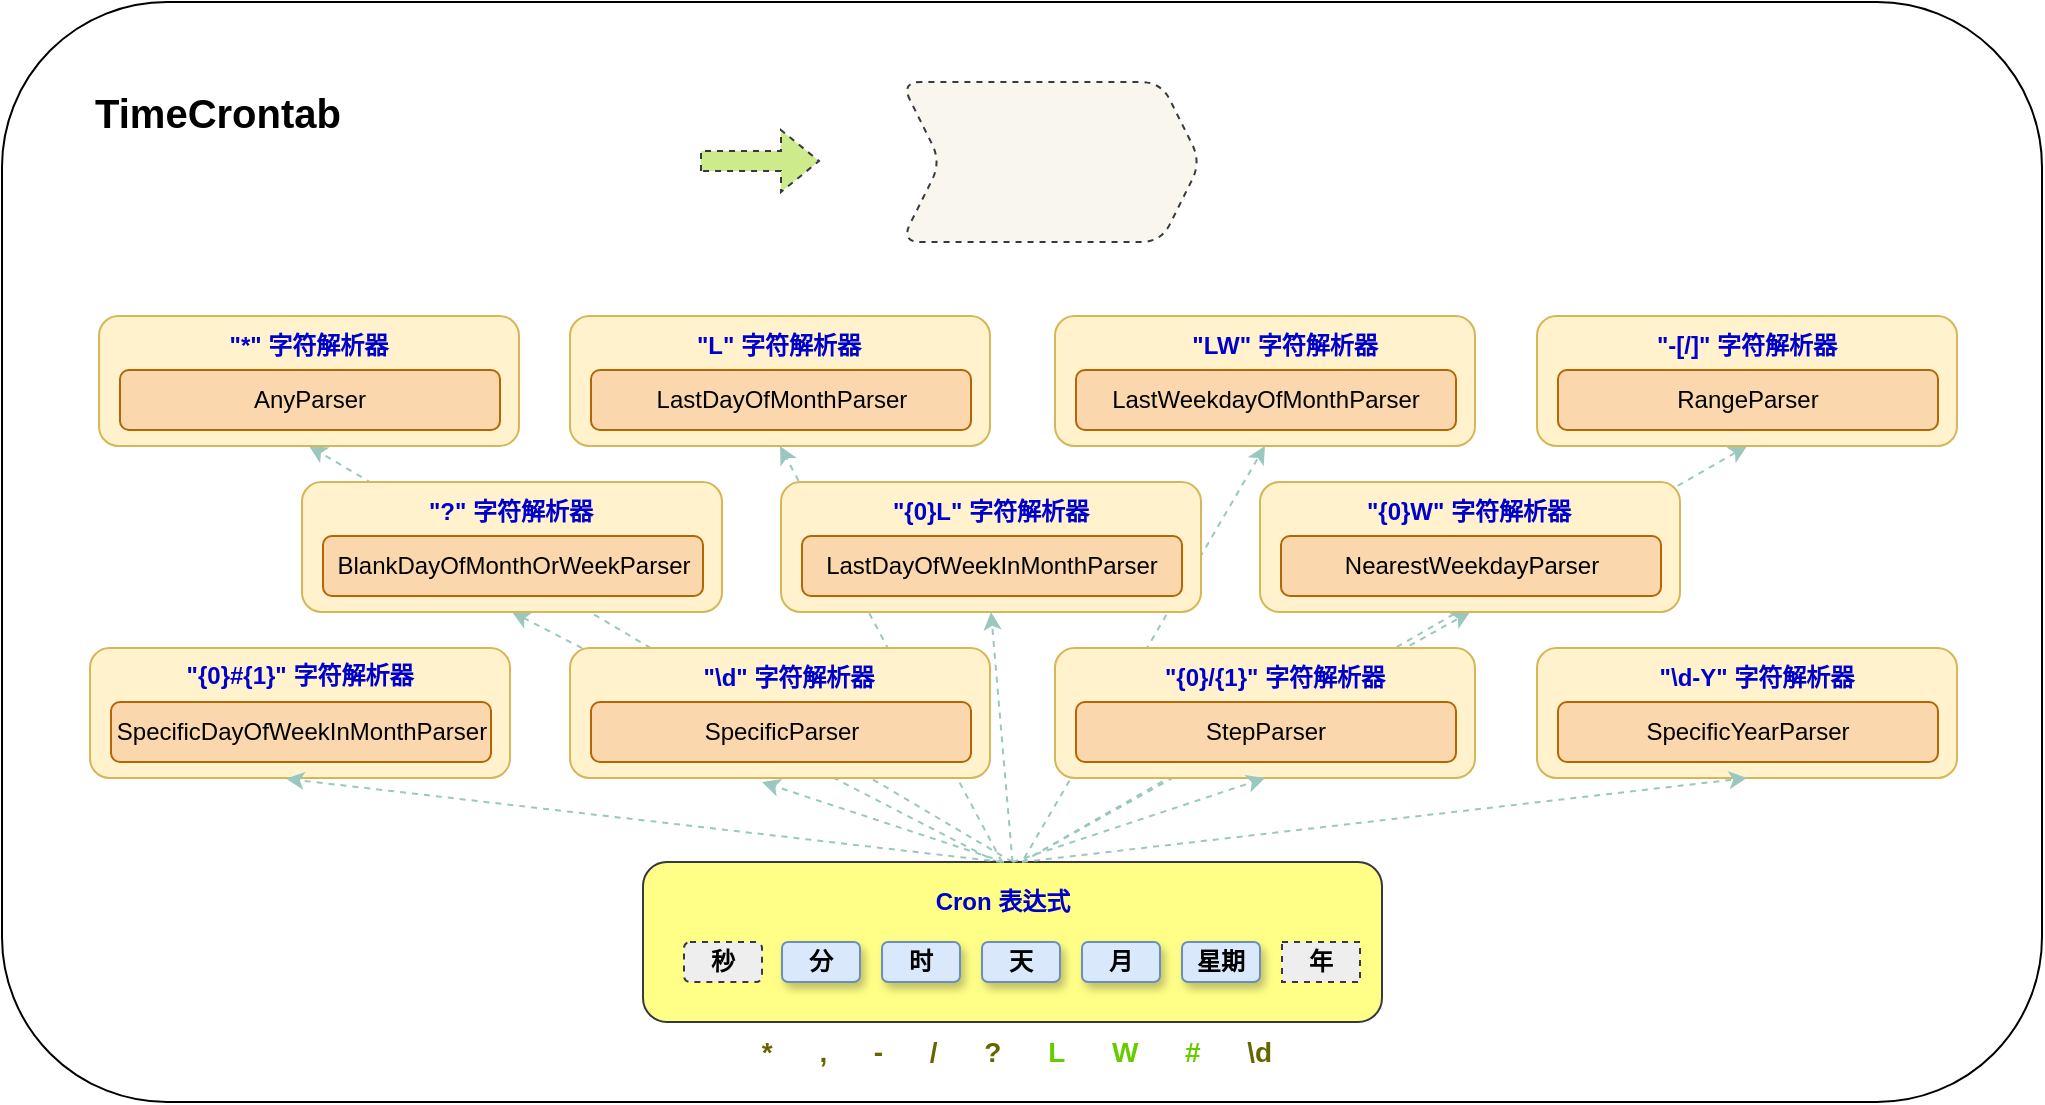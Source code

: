 <mxfile version="15.6.5" type="device"><diagram id="WkeWRNO0_8-4DGBAKRoH" name="第 1 页"><mxGraphModel dx="1038" dy="1786" grid="1" gridSize="10" guides="1" tooltips="1" connect="1" arrows="1" fold="1" page="1" pageScale="1" pageWidth="827" pageHeight="1169" math="0" shadow="0"><root><mxCell id="0"/><mxCell id="1" parent="0"/><mxCell id="8vwS0P_EyHgajMrRZs6i-3" value="" style="whiteSpace=wrap;html=1;rounded=1;shadow=0;glass=0;labelBackgroundColor=none;labelBorderColor=none;sketch=0;fontSize=14;fontColor=#66CC00;strokeColor=default;fillColor=default;" vertex="1" parent="1"><mxGeometry x="100" y="-570" width="1020" height="550" as="geometry"/></mxCell><mxCell id="oyyRcJvMBh7io7JTii5K-37" value="" style="shape=step;perimeter=stepPerimeter;whiteSpace=wrap;html=1;fixedSize=1;rounded=1;shadow=0;dashed=1;fillColor=#f9f7ed;strokeColor=#36393d;fontColor=default;" parent="1" vertex="1"><mxGeometry x="549.5" y="-530" width="150" height="80" as="geometry"/></mxCell><mxCell id="oyyRcJvMBh7io7JTii5K-19" value="" style="endArrow=classic;html=1;rounded=0;dashed=1;entryX=0.5;entryY=1;entryDx=0;entryDy=0;strokeColor=#9AC7BF;" parent="1" target="bQTGmraBkOQblV_vZFuV-48" edge="1"><mxGeometry width="50" height="50" relative="1" as="geometry"><mxPoint x="610" y="-140" as="sourcePoint"/><mxPoint x="640" y="-280" as="targetPoint"/></mxGeometry></mxCell><mxCell id="oyyRcJvMBh7io7JTii5K-18" value="" style="endArrow=classic;html=1;rounded=0;dashed=1;exitX=0.568;exitY=-0.056;exitDx=0;exitDy=0;exitPerimeter=0;entryX=0.5;entryY=1;entryDx=0;entryDy=0;strokeColor=#9AC7BF;" parent="1" source="oyyRcJvMBh7io7JTii5K-3" target="bQTGmraBkOQblV_vZFuV-42" edge="1"><mxGeometry width="50" height="50" relative="1" as="geometry"><mxPoint x="590" y="-230" as="sourcePoint"/><mxPoint x="640" y="-280" as="targetPoint"/></mxGeometry></mxCell><mxCell id="oyyRcJvMBh7io7JTii5K-17" value="" style="endArrow=classic;html=1;rounded=0;dashed=1;entryX=0.5;entryY=1;entryDx=0;entryDy=0;strokeColor=#9AC7BF;" parent="1" target="bQTGmraBkOQblV_vZFuV-36" edge="1"><mxGeometry width="50" height="50" relative="1" as="geometry"><mxPoint x="600" y="-140" as="sourcePoint"/><mxPoint x="640" y="-280" as="targetPoint"/></mxGeometry></mxCell><mxCell id="oyyRcJvMBh7io7JTii5K-16" value="" style="endArrow=classic;html=1;rounded=0;dashed=1;exitX=0.5;exitY=0;exitDx=0;exitDy=0;entryX=0.5;entryY=1;entryDx=0;entryDy=0;strokeColor=#9AC7BF;" parent="1" source="bQTGmraBkOQblV_vZFuV-9" target="bQTGmraBkOQblV_vZFuV-30" edge="1"><mxGeometry width="50" height="50" relative="1" as="geometry"><mxPoint x="510" y="-230" as="sourcePoint"/><mxPoint x="560" y="-280" as="targetPoint"/></mxGeometry></mxCell><mxCell id="oyyRcJvMBh7io7JTii5K-15" value="" style="endArrow=classic;html=1;rounded=0;dashed=1;entryX=0.5;entryY=1;entryDx=0;entryDy=0;strokeColor=#9AC7BF;" parent="1" target="bQTGmraBkOQblV_vZFuV-45" edge="1"><mxGeometry width="50" height="50" relative="1" as="geometry"><mxPoint x="610" y="-140" as="sourcePoint"/><mxPoint x="630" y="-280" as="targetPoint"/></mxGeometry></mxCell><mxCell id="oyyRcJvMBh7io7JTii5K-14" value="" style="endArrow=classic;html=1;rounded=0;dashed=1;exitX=0.526;exitY=-0.233;exitDx=0;exitDy=0;exitPerimeter=0;strokeColor=#9AC7BF;entryX=0.5;entryY=1;entryDx=0;entryDy=0;" parent="1" edge="1" target="bQTGmraBkOQblV_vZFuV-27"><mxGeometry width="50" height="50" relative="1" as="geometry"><mxPoint x="603.386" y="-136.99" as="sourcePoint"/><mxPoint x="360" y="-250" as="targetPoint"/></mxGeometry></mxCell><mxCell id="bQTGmraBkOQblV_vZFuV-9" value="" style="rounded=1;whiteSpace=wrap;html=1;fillColor=#ffff88;strokeColor=#36393d;" parent="1" vertex="1"><mxGeometry x="420.5" y="-140" width="369.5" height="80" as="geometry"/></mxCell><mxCell id="bQTGmraBkOQblV_vZFuV-1" value="秒" style="rounded=1;whiteSpace=wrap;html=1;dashed=1;fillColor=#eeeeee;strokeColor=#36393d;fontStyle=1" parent="1" vertex="1"><mxGeometry x="441" y="-100" width="39" height="20" as="geometry"/></mxCell><mxCell id="bQTGmraBkOQblV_vZFuV-2" value="分" style="rounded=1;whiteSpace=wrap;html=1;fillColor=#dae8fc;strokeColor=#6c8ebf;shadow=1;fontStyle=1" parent="1" vertex="1"><mxGeometry x="490" y="-100" width="39" height="20" as="geometry"/></mxCell><mxCell id="bQTGmraBkOQblV_vZFuV-3" value="时" style="rounded=1;whiteSpace=wrap;html=1;fillColor=#dae8fc;strokeColor=#6c8ebf;shadow=1;fontStyle=1" parent="1" vertex="1"><mxGeometry x="540" y="-100" width="39" height="20" as="geometry"/></mxCell><mxCell id="bQTGmraBkOQblV_vZFuV-4" value="天" style="rounded=1;whiteSpace=wrap;html=1;fillColor=#dae8fc;strokeColor=#6c8ebf;shadow=1;fontStyle=1" parent="1" vertex="1"><mxGeometry x="590" y="-100" width="39" height="20" as="geometry"/></mxCell><mxCell id="bQTGmraBkOQblV_vZFuV-6" value="月" style="rounded=1;whiteSpace=wrap;html=1;fillColor=#dae8fc;strokeColor=#6c8ebf;shadow=1;fontStyle=1" parent="1" vertex="1"><mxGeometry x="640" y="-100" width="39" height="20" as="geometry"/></mxCell><mxCell id="bQTGmraBkOQblV_vZFuV-7" value="星期" style="rounded=1;whiteSpace=wrap;html=1;fillColor=#dae8fc;strokeColor=#6c8ebf;shadow=1;fontStyle=1" parent="1" vertex="1"><mxGeometry x="690" y="-100" width="39" height="20" as="geometry"/></mxCell><mxCell id="bQTGmraBkOQblV_vZFuV-8" value="年" style="rounded=0;whiteSpace=wrap;html=1;dashed=1;fillColor=#eeeeee;strokeColor=#36393d;fontStyle=1" parent="1" vertex="1"><mxGeometry x="740" y="-100" width="39" height="20" as="geometry"/></mxCell><mxCell id="bQTGmraBkOQblV_vZFuV-27" value="" style="rounded=1;whiteSpace=wrap;html=1;fillColor=#fff2cc;strokeColor=#d6b656;" parent="1" vertex="1"><mxGeometry x="250" y="-330" width="210" height="65" as="geometry"/></mxCell><mxCell id="bQTGmraBkOQblV_vZFuV-28" value="&quot;?&quot; 字符解析器" style="text;html=1;strokeColor=none;fillColor=none;align=center;verticalAlign=middle;whiteSpace=wrap;rounded=0;fontStyle=1;fontColor=#0000CC;" parent="1" vertex="1"><mxGeometry x="309" y="-330" width="91" height="30" as="geometry"/></mxCell><mxCell id="bQTGmraBkOQblV_vZFuV-29" value="BlankDayOfMonthOrWeekParser" style="rounded=1;whiteSpace=wrap;html=1;fillColor=#fad7ac;strokeColor=#b46504;" parent="1" vertex="1"><mxGeometry x="260.5" y="-303" width="190" height="30" as="geometry"/></mxCell><mxCell id="bQTGmraBkOQblV_vZFuV-30" value="" style="rounded=1;whiteSpace=wrap;html=1;fillColor=#fff2cc;strokeColor=#d6b656;" parent="1" vertex="1"><mxGeometry x="148.5" y="-413" width="210" height="65" as="geometry"/></mxCell><mxCell id="bQTGmraBkOQblV_vZFuV-31" value="&quot;*&quot; 字符解析器" style="text;html=1;strokeColor=none;fillColor=none;align=center;verticalAlign=middle;whiteSpace=wrap;rounded=0;fontStyle=1;fontColor=#0000CC;" parent="1" vertex="1"><mxGeometry x="207.5" y="-413" width="91" height="30" as="geometry"/></mxCell><mxCell id="bQTGmraBkOQblV_vZFuV-32" value="AnyParser" style="rounded=1;whiteSpace=wrap;html=1;fillColor=#fad7ac;strokeColor=#b46504;" parent="1" vertex="1"><mxGeometry x="159" y="-386" width="190" height="30" as="geometry"/></mxCell><mxCell id="bQTGmraBkOQblV_vZFuV-36" value="" style="rounded=1;whiteSpace=wrap;html=1;fillColor=#fff2cc;strokeColor=#d6b656;" parent="1" vertex="1"><mxGeometry x="384" y="-413" width="210" height="65" as="geometry"/></mxCell><mxCell id="bQTGmraBkOQblV_vZFuV-37" value="&quot;L&quot; 字符解析器" style="text;html=1;strokeColor=none;fillColor=none;align=center;verticalAlign=middle;whiteSpace=wrap;rounded=0;fontStyle=1;fontColor=#0000CC;" parent="1" vertex="1"><mxGeometry x="443" y="-413" width="91" height="30" as="geometry"/></mxCell><mxCell id="bQTGmraBkOQblV_vZFuV-38" value="LastDayOfMonthParser" style="rounded=1;whiteSpace=wrap;html=1;fillColor=#fad7ac;strokeColor=#b46504;" parent="1" vertex="1"><mxGeometry x="394.5" y="-386" width="190" height="30" as="geometry"/></mxCell><mxCell id="bQTGmraBkOQblV_vZFuV-39" value="" style="rounded=1;whiteSpace=wrap;html=1;fillColor=#fff2cc;strokeColor=#d6b656;" parent="1" vertex="1"><mxGeometry x="489.5" y="-330" width="210" height="65" as="geometry"/></mxCell><mxCell id="bQTGmraBkOQblV_vZFuV-40" value="&quot;{0}L&quot; 字符解析器" style="text;html=1;strokeColor=none;fillColor=none;align=center;verticalAlign=middle;whiteSpace=wrap;rounded=0;fontStyle=1;fontColor=#0000CC;" parent="1" vertex="1"><mxGeometry x="538.5" y="-330" width="111" height="30" as="geometry"/></mxCell><mxCell id="bQTGmraBkOQblV_vZFuV-41" value="LastDayOfWeekInMonthParser" style="rounded=1;whiteSpace=wrap;html=1;fillColor=#fad7ac;strokeColor=#b46504;" parent="1" vertex="1"><mxGeometry x="500" y="-303" width="190" height="30" as="geometry"/></mxCell><mxCell id="bQTGmraBkOQblV_vZFuV-42" value="" style="rounded=1;whiteSpace=wrap;html=1;fillColor=#fff2cc;strokeColor=#d6b656;" parent="1" vertex="1"><mxGeometry x="626.5" y="-413" width="210" height="65" as="geometry"/></mxCell><mxCell id="bQTGmraBkOQblV_vZFuV-44" value="LastWeekdayOfMonthParser" style="rounded=1;whiteSpace=wrap;html=1;fillColor=#fad7ac;strokeColor=#b46504;" parent="1" vertex="1"><mxGeometry x="637" y="-386" width="190" height="30" as="geometry"/></mxCell><mxCell id="bQTGmraBkOQblV_vZFuV-45" value="" style="rounded=1;whiteSpace=wrap;html=1;fillColor=#fff2cc;strokeColor=#d6b656;" parent="1" vertex="1"><mxGeometry x="729" y="-330" width="210" height="65" as="geometry"/></mxCell><mxCell id="bQTGmraBkOQblV_vZFuV-46" value="&quot;{0}W&quot; 字符解析器" style="text;html=1;strokeColor=none;fillColor=none;align=center;verticalAlign=middle;whiteSpace=wrap;rounded=0;fontStyle=1;fontColor=#0000CC;" parent="1" vertex="1"><mxGeometry x="778" y="-330" width="111" height="30" as="geometry"/></mxCell><mxCell id="bQTGmraBkOQblV_vZFuV-47" value="NearestWeekdayParser" style="rounded=1;whiteSpace=wrap;html=1;fillColor=#fad7ac;strokeColor=#b46504;" parent="1" vertex="1"><mxGeometry x="739.5" y="-303" width="190" height="30" as="geometry"/></mxCell><mxCell id="bQTGmraBkOQblV_vZFuV-48" value="" style="rounded=1;whiteSpace=wrap;html=1;fillColor=#fff2cc;strokeColor=#d6b656;" parent="1" vertex="1"><mxGeometry x="867.5" y="-413" width="210" height="65" as="geometry"/></mxCell><mxCell id="bQTGmraBkOQblV_vZFuV-49" value="&quot;-[/]&quot; 字符解析器" style="text;html=1;strokeColor=none;fillColor=none;align=center;verticalAlign=middle;whiteSpace=wrap;rounded=0;fontStyle=1;fontColor=#0000CC;" parent="1" vertex="1"><mxGeometry x="916.5" y="-413" width="111" height="30" as="geometry"/></mxCell><mxCell id="bQTGmraBkOQblV_vZFuV-50" value="RangeParser" style="rounded=1;whiteSpace=wrap;html=1;fillColor=#fad7ac;strokeColor=#b46504;" parent="1" vertex="1"><mxGeometry x="878" y="-386" width="190" height="30" as="geometry"/></mxCell><mxCell id="bQTGmraBkOQblV_vZFuV-51" value="" style="rounded=1;whiteSpace=wrap;html=1;fillColor=#fff2cc;strokeColor=#d6b656;fontColor=default;" parent="1" vertex="1"><mxGeometry x="144" y="-247" width="210" height="65" as="geometry"/></mxCell><mxCell id="bQTGmraBkOQblV_vZFuV-53" value="SpecificDayOfWeekInMonthParser" style="rounded=1;whiteSpace=wrap;html=1;fillColor=#fad7ac;strokeColor=#b46504;fontColor=default;" parent="1" vertex="1"><mxGeometry x="154.5" y="-220" width="190" height="30" as="geometry"/></mxCell><mxCell id="bQTGmraBkOQblV_vZFuV-54" value="" style="rounded=1;whiteSpace=wrap;html=1;fillColor=#fff2cc;strokeColor=#d6b656;" parent="1" vertex="1"><mxGeometry x="384" y="-247" width="210" height="65" as="geometry"/></mxCell><mxCell id="bQTGmraBkOQblV_vZFuV-55" value="&quot;\d&quot; 字符解析器" style="text;html=1;strokeColor=none;fillColor=none;align=center;verticalAlign=middle;whiteSpace=wrap;rounded=0;fontStyle=1;fontColor=#0000CC;" parent="1" vertex="1"><mxGeometry x="433" y="-247" width="121" height="30" as="geometry"/></mxCell><mxCell id="bQTGmraBkOQblV_vZFuV-56" value="SpecificParser" style="rounded=1;whiteSpace=wrap;html=1;fillColor=#fad7ac;strokeColor=#b46504;" parent="1" vertex="1"><mxGeometry x="394.5" y="-220" width="190" height="30" as="geometry"/></mxCell><mxCell id="bQTGmraBkOQblV_vZFuV-57" value="" style="rounded=1;whiteSpace=wrap;html=1;fillColor=#fff2cc;strokeColor=#d6b656;" parent="1" vertex="1"><mxGeometry x="867.5" y="-247" width="210" height="65" as="geometry"/></mxCell><mxCell id="bQTGmraBkOQblV_vZFuV-58" value="&quot;\d-Y&quot; 字符解析器" style="text;html=1;strokeColor=none;fillColor=none;align=center;verticalAlign=middle;whiteSpace=wrap;rounded=0;fontStyle=1;fontColor=#0000CC;" parent="1" vertex="1"><mxGeometry x="916.5" y="-247" width="121" height="30" as="geometry"/></mxCell><mxCell id="bQTGmraBkOQblV_vZFuV-59" value="SpecificYearParser" style="rounded=1;whiteSpace=wrap;html=1;fillColor=#fad7ac;strokeColor=#b46504;" parent="1" vertex="1"><mxGeometry x="878" y="-220" width="190" height="30" as="geometry"/></mxCell><mxCell id="bQTGmraBkOQblV_vZFuV-60" value="" style="rounded=1;whiteSpace=wrap;html=1;fillColor=#fff2cc;strokeColor=#d6b656;" parent="1" vertex="1"><mxGeometry x="626.5" y="-247" width="210" height="65" as="geometry"/></mxCell><mxCell id="bQTGmraBkOQblV_vZFuV-61" value="&quot;{0}/{1}&quot; 字符解析器" style="text;html=1;strokeColor=none;fillColor=none;align=center;verticalAlign=middle;whiteSpace=wrap;rounded=0;fontStyle=1;fontColor=#0000CC;" parent="1" vertex="1"><mxGeometry x="675.5" y="-247" width="121" height="30" as="geometry"/></mxCell><mxCell id="bQTGmraBkOQblV_vZFuV-62" value="StepParser" style="rounded=1;whiteSpace=wrap;html=1;fillColor=#fad7ac;strokeColor=#b46504;" parent="1" vertex="1"><mxGeometry x="637" y="-220" width="190" height="30" as="geometry"/></mxCell><mxCell id="oyyRcJvMBh7io7JTii5K-3" value="Cron 表达式" style="text;html=1;strokeColor=none;fillColor=none;align=center;verticalAlign=middle;whiteSpace=wrap;rounded=0;fontStyle=1;fontColor=#0000CC;" parent="1" vertex="1"><mxGeometry x="545" y="-135" width="111" height="30" as="geometry"/></mxCell><mxCell id="oyyRcJvMBh7io7JTii5K-5" value="" style="endArrow=classic;html=1;rounded=0;exitX=0.5;exitY=0;exitDx=0;exitDy=0;dashed=1;strokeColor=#9AC7BF;entryX=0.5;entryY=1;entryDx=0;entryDy=0;" parent="1" source="bQTGmraBkOQblV_vZFuV-9" edge="1" target="bQTGmraBkOQblV_vZFuV-39"><mxGeometry width="50" height="50" relative="1" as="geometry"><mxPoint x="520" y="-230" as="sourcePoint"/><mxPoint x="605" y="-280" as="targetPoint"/></mxGeometry></mxCell><mxCell id="oyyRcJvMBh7io7JTii5K-6" value="" style="endArrow=classic;html=1;rounded=0;dashed=1;strokeColor=#9AC7BF;" parent="1" edge="1"><mxGeometry width="50" height="50" relative="1" as="geometry"><mxPoint x="601" y="-140" as="sourcePoint"/><mxPoint x="480" y="-180" as="targetPoint"/></mxGeometry></mxCell><mxCell id="oyyRcJvMBh7io7JTii5K-7" value="" style="endArrow=classic;html=1;rounded=0;exitX=0.5;exitY=0;exitDx=0;exitDy=0;entryX=0.5;entryY=1;entryDx=0;entryDy=0;dashed=1;strokeColor=#9AC7BF;" parent="1" source="bQTGmraBkOQblV_vZFuV-9" target="bQTGmraBkOQblV_vZFuV-60" edge="1"><mxGeometry width="50" height="50" relative="1" as="geometry"><mxPoint x="520" y="-230" as="sourcePoint"/><mxPoint x="570" y="-280" as="targetPoint"/></mxGeometry></mxCell><mxCell id="oyyRcJvMBh7io7JTii5K-8" value="" style="endArrow=classic;html=1;rounded=0;dashed=1;entryX=0.5;entryY=1;entryDx=0;entryDy=0;strokeColor=#9AC7BF;" parent="1" target="bQTGmraBkOQblV_vZFuV-57" edge="1"><mxGeometry width="50" height="50" relative="1" as="geometry"><mxPoint x="610" y="-140" as="sourcePoint"/><mxPoint x="962" y="-200" as="targetPoint"/></mxGeometry></mxCell><mxCell id="oyyRcJvMBh7io7JTii5K-9" value="" style="endArrow=classic;html=1;rounded=0;dashed=1;strokeColor=#9AC7BF;labelBackgroundColor=default;fontColor=default;entryX=0.467;entryY=1.006;entryDx=0;entryDy=0;entryPerimeter=0;" parent="1" target="bQTGmraBkOQblV_vZFuV-51" edge="1"><mxGeometry width="50" height="50" relative="1" as="geometry"><mxPoint x="600" y="-140" as="sourcePoint"/><mxPoint x="230" y="-150" as="targetPoint"/></mxGeometry></mxCell><mxCell id="oyyRcJvMBh7io7JTii5K-20" value="" style="shape=flexArrow;endArrow=classic;html=1;rounded=0;dashed=1;strokeColor=#36393d;fillColor=#cdeb8b;labelBackgroundColor=default;fontColor=default;" parent="1" edge="1"><mxGeometry width="50" height="50" relative="1" as="geometry"><mxPoint x="449" y="-490.49" as="sourcePoint"/><mxPoint x="509" y="-490.49" as="targetPoint"/></mxGeometry></mxCell><mxCell id="oyyRcJvMBh7io7JTii5K-31" value="" style="shape=image;html=1;verticalAlign=top;verticalLabelPosition=bottom;labelBackgroundColor=#ffffff;imageAspect=0;aspect=fixed;image=https://cdn4.iconfinder.com/data/icons/macaron-1/48/calc-128.png;rounded=1;shadow=0;dashed=1;fontColor=default;" parent="1" vertex="1"><mxGeometry x="524.25" y="-517.12" width="54.25" height="54.25" as="geometry"/></mxCell><mxCell id="oyyRcJvMBh7io7JTii5K-34" value="" style="shape=image;html=1;verticalAlign=top;verticalLabelPosition=bottom;labelBackgroundColor=#ffffff;imageAspect=0;aspect=fixed;image=https://cdn0.iconfinder.com/data/icons/interior-and-decor-vol-1-1/512/14-128.png;rounded=1;shadow=0;dashed=1;fontColor=default;" parent="1" vertex="1"><mxGeometry x="598.25" y="-525.75" width="71.5" height="71.5" as="geometry"/></mxCell><mxCell id="oyyRcJvMBh7io7JTii5K-36" value="&quot;LW&quot; 字符解析器" style="text;html=1;strokeColor=none;fillColor=none;align=center;verticalAlign=middle;whiteSpace=wrap;rounded=0;fontStyle=1;fontColor=#0000CC;" parent="1" vertex="1"><mxGeometry x="685.5" y="-413" width="111" height="30" as="geometry"/></mxCell><mxCell id="8vwS0P_EyHgajMrRZs6i-1" value="&quot;{0}#{1}&quot; 字符解析器" style="text;html=1;strokeColor=none;fillColor=none;align=center;verticalAlign=middle;whiteSpace=wrap;rounded=0;fontStyle=1;fontColor=#0000CC;" vertex="1" parent="1"><mxGeometry x="179" y="-248" width="140" height="30" as="geometry"/></mxCell><mxCell id="8vwS0P_EyHgajMrRZs6i-2" value="*&amp;nbsp; &amp;nbsp; &amp;nbsp; ,&amp;nbsp; &amp;nbsp; &amp;nbsp; -&amp;nbsp; &amp;nbsp; &amp;nbsp; /&amp;nbsp; &amp;nbsp; &amp;nbsp; ?&amp;nbsp; &amp;nbsp; &amp;nbsp; &lt;font color=&quot;#66cc00&quot;&gt;L&amp;nbsp; &amp;nbsp; &amp;nbsp; W&amp;nbsp; &amp;nbsp; &amp;nbsp; #&lt;/font&gt;&amp;nbsp; &amp;nbsp; &amp;nbsp; \d" style="text;html=1;strokeColor=none;fillColor=none;align=center;verticalAlign=middle;whiteSpace=wrap;rounded=0;fontColor=#666600;spacingLeft=3;fontSize=14;fontStyle=1;shadow=0;glass=0;sketch=0;labelBackgroundColor=none;labelBorderColor=none;" vertex="1" parent="1"><mxGeometry x="450.5" y="-60" width="309.5" height="30" as="geometry"/></mxCell><mxCell id="8vwS0P_EyHgajMrRZs6i-4" value="TimeCrontab" style="text;html=1;strokeColor=none;fillColor=none;align=center;verticalAlign=middle;whiteSpace=wrap;rounded=0;shadow=0;glass=0;labelBackgroundColor=none;labelBorderColor=none;sketch=0;fontSize=20;fontColor=#000000;fontStyle=1" vertex="1" parent="1"><mxGeometry x="155" y="-530" width="105.5" height="30" as="geometry"/></mxCell></root></mxGraphModel></diagram></mxfile>
